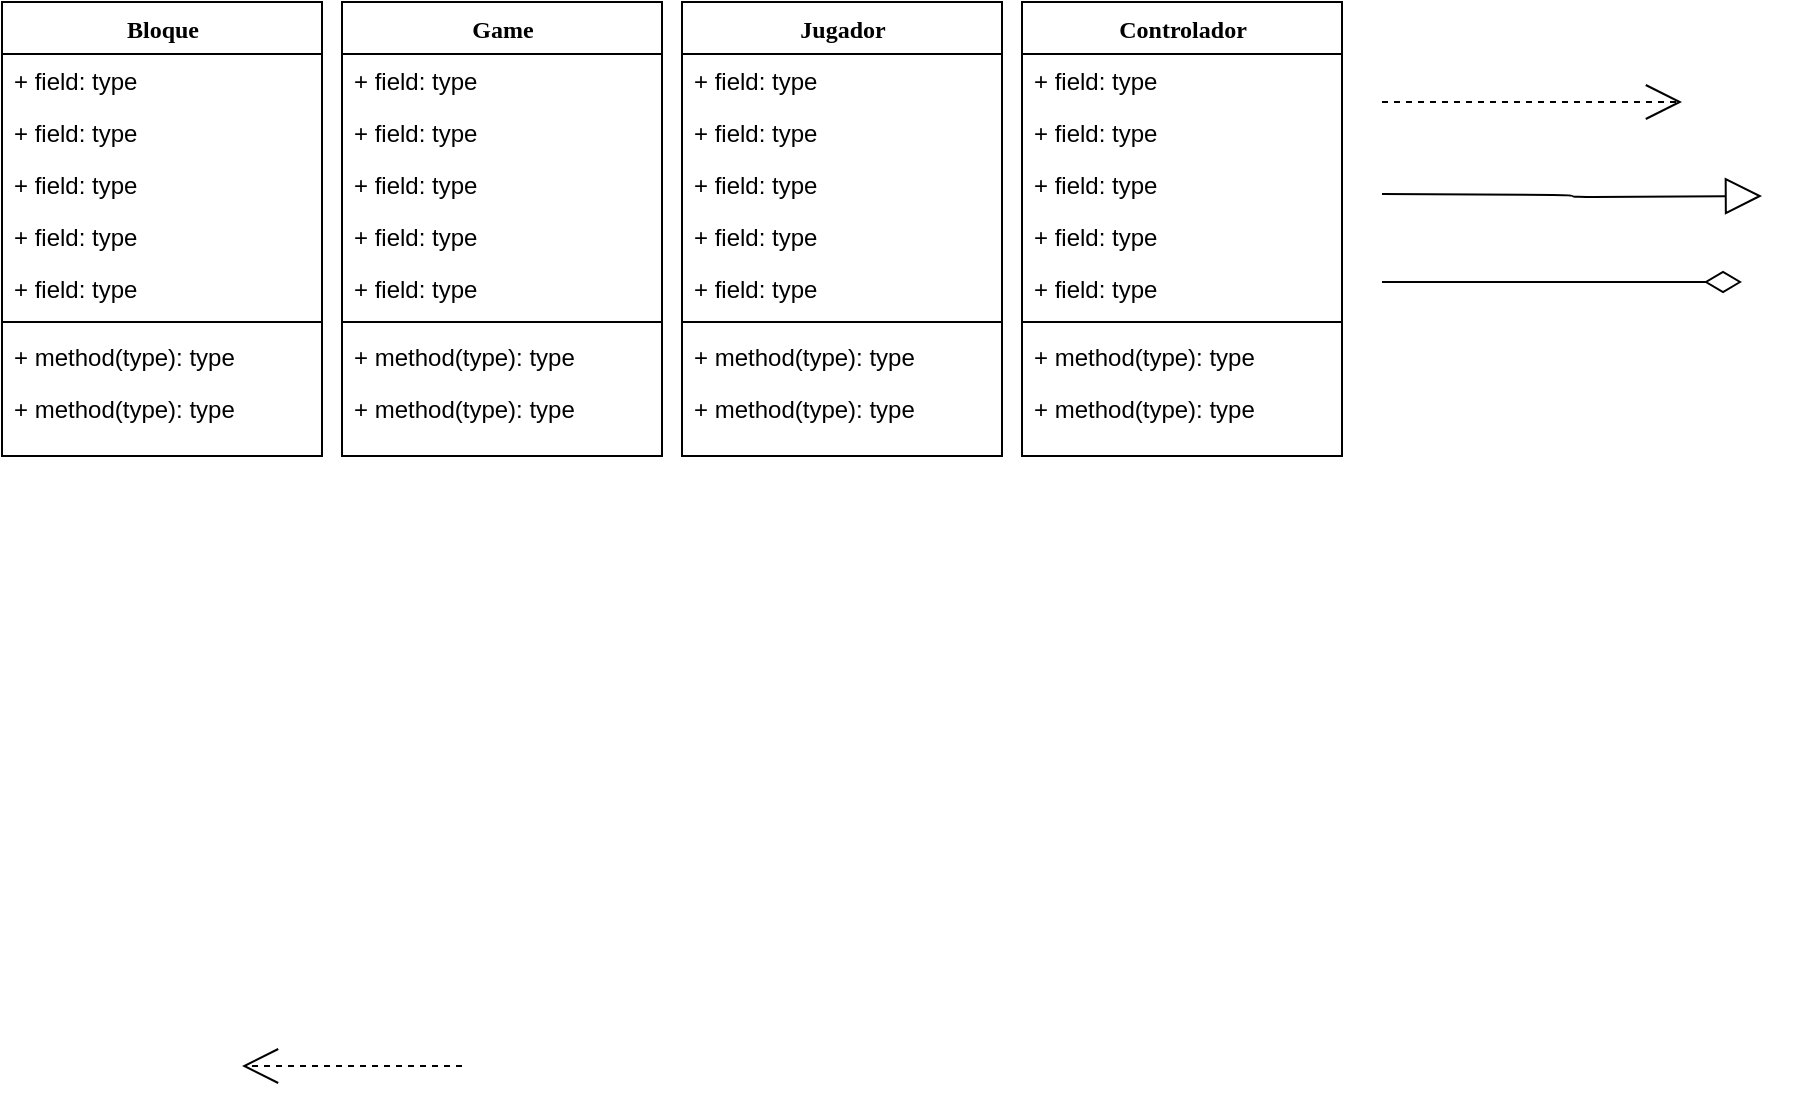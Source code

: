 <mxfile version="24.5.2" type="device">
  <diagram name="Page-1" id="9f46799a-70d6-7492-0946-bef42562c5a5">
    <mxGraphModel dx="1120" dy="474" grid="1" gridSize="10" guides="1" tooltips="1" connect="1" arrows="1" fold="1" page="1" pageScale="1" pageWidth="1100" pageHeight="850" background="none" math="0" shadow="0">
      <root>
        <mxCell id="0" />
        <mxCell id="1" parent="0" />
        <mxCell id="78961159f06e98e8-17" value="Bloque" style="swimlane;html=1;fontStyle=1;align=center;verticalAlign=top;childLayout=stackLayout;horizontal=1;startSize=26;horizontalStack=0;resizeParent=1;resizeLast=0;collapsible=1;marginBottom=0;swimlaneFillColor=#ffffff;rounded=0;shadow=0;comic=0;labelBackgroundColor=none;strokeWidth=1;fillColor=none;fontFamily=Verdana;fontSize=12" parent="1" vertex="1">
          <mxGeometry x="130" y="100" width="160" height="227" as="geometry" />
        </mxCell>
        <mxCell id="78961159f06e98e8-21" value="+ field: type" style="text;html=1;strokeColor=none;fillColor=none;align=left;verticalAlign=top;spacingLeft=4;spacingRight=4;whiteSpace=wrap;overflow=hidden;rotatable=0;points=[[0,0.5],[1,0.5]];portConstraint=eastwest;" parent="78961159f06e98e8-17" vertex="1">
          <mxGeometry y="26" width="160" height="26" as="geometry" />
        </mxCell>
        <mxCell id="78961159f06e98e8-23" value="+ field: type" style="text;html=1;strokeColor=none;fillColor=none;align=left;verticalAlign=top;spacingLeft=4;spacingRight=4;whiteSpace=wrap;overflow=hidden;rotatable=0;points=[[0,0.5],[1,0.5]];portConstraint=eastwest;" parent="78961159f06e98e8-17" vertex="1">
          <mxGeometry y="52" width="160" height="26" as="geometry" />
        </mxCell>
        <mxCell id="78961159f06e98e8-25" value="+ field: type" style="text;html=1;strokeColor=none;fillColor=none;align=left;verticalAlign=top;spacingLeft=4;spacingRight=4;whiteSpace=wrap;overflow=hidden;rotatable=0;points=[[0,0.5],[1,0.5]];portConstraint=eastwest;" parent="78961159f06e98e8-17" vertex="1">
          <mxGeometry y="78" width="160" height="26" as="geometry" />
        </mxCell>
        <mxCell id="78961159f06e98e8-26" value="+ field: type" style="text;html=1;strokeColor=none;fillColor=none;align=left;verticalAlign=top;spacingLeft=4;spacingRight=4;whiteSpace=wrap;overflow=hidden;rotatable=0;points=[[0,0.5],[1,0.5]];portConstraint=eastwest;" parent="78961159f06e98e8-17" vertex="1">
          <mxGeometry y="104" width="160" height="26" as="geometry" />
        </mxCell>
        <mxCell id="78961159f06e98e8-24" value="+ field: type" style="text;html=1;strokeColor=none;fillColor=none;align=left;verticalAlign=top;spacingLeft=4;spacingRight=4;whiteSpace=wrap;overflow=hidden;rotatable=0;points=[[0,0.5],[1,0.5]];portConstraint=eastwest;" parent="78961159f06e98e8-17" vertex="1">
          <mxGeometry y="130" width="160" height="26" as="geometry" />
        </mxCell>
        <mxCell id="78961159f06e98e8-19" value="" style="line;html=1;strokeWidth=1;fillColor=none;align=left;verticalAlign=middle;spacingTop=-1;spacingLeft=3;spacingRight=3;rotatable=0;labelPosition=right;points=[];portConstraint=eastwest;" parent="78961159f06e98e8-17" vertex="1">
          <mxGeometry y="156" width="160" height="8" as="geometry" />
        </mxCell>
        <mxCell id="78961159f06e98e8-20" value="+ method(type): type" style="text;html=1;strokeColor=none;fillColor=none;align=left;verticalAlign=top;spacingLeft=4;spacingRight=4;whiteSpace=wrap;overflow=hidden;rotatable=0;points=[[0,0.5],[1,0.5]];portConstraint=eastwest;" parent="78961159f06e98e8-17" vertex="1">
          <mxGeometry y="164" width="160" height="26" as="geometry" />
        </mxCell>
        <mxCell id="78961159f06e98e8-27" value="+ method(type): type" style="text;html=1;strokeColor=none;fillColor=none;align=left;verticalAlign=top;spacingLeft=4;spacingRight=4;whiteSpace=wrap;overflow=hidden;rotatable=0;points=[[0,0.5],[1,0.5]];portConstraint=eastwest;" parent="78961159f06e98e8-17" vertex="1">
          <mxGeometry y="190" width="160" height="26" as="geometry" />
        </mxCell>
        <mxCell id="78961159f06e98e8-122" style="edgeStyle=elbowEdgeStyle;html=1;labelBackgroundColor=none;startFill=0;startSize=8;endArrow=open;endFill=0;endSize=16;fontFamily=Verdana;fontSize=12;elbow=vertical;dashed=1;" parent="1" edge="1">
          <mxGeometry relative="1" as="geometry">
            <mxPoint x="820" y="150" as="sourcePoint" />
            <mxPoint x="970" y="150" as="targetPoint" />
          </mxGeometry>
        </mxCell>
        <mxCell id="78961159f06e98e8-129" style="edgeStyle=elbowEdgeStyle;html=1;labelBackgroundColor=none;startFill=0;startSize=8;endArrow=open;endFill=0;endSize=16;fontFamily=Verdana;fontSize=12;elbow=vertical;dashed=1;" parent="1" edge="1">
          <mxGeometry relative="1" as="geometry">
            <mxPoint x="360" y="632" as="sourcePoint" />
            <mxPoint x="250" y="632" as="targetPoint" />
          </mxGeometry>
        </mxCell>
        <mxCell id="78961159f06e98e8-127" style="edgeStyle=orthogonalEdgeStyle;html=1;labelBackgroundColor=none;startFill=0;startSize=8;endArrow=block;endFill=0;endSize=16;fontFamily=Verdana;fontSize=12;" parent="1" edge="1">
          <mxGeometry relative="1" as="geometry">
            <mxPoint x="820" y="196" as="sourcePoint" />
            <mxPoint x="1010" y="197" as="targetPoint" />
          </mxGeometry>
        </mxCell>
        <mxCell id="78961159f06e98e8-121" style="edgeStyle=elbowEdgeStyle;html=1;labelBackgroundColor=none;startFill=0;startSize=8;endArrow=diamondThin;endFill=0;endSize=16;fontFamily=Verdana;fontSize=12;elbow=vertical;" parent="1" edge="1">
          <mxGeometry relative="1" as="geometry">
            <mxPoint x="820" y="240" as="sourcePoint" />
            <mxPoint x="1000" y="240" as="targetPoint" />
          </mxGeometry>
        </mxCell>
        <mxCell id="TiaarAnpsX1QxhETifnk-1" value="Game" style="swimlane;html=1;fontStyle=1;align=center;verticalAlign=top;childLayout=stackLayout;horizontal=1;startSize=26;horizontalStack=0;resizeParent=1;resizeLast=0;collapsible=1;marginBottom=0;swimlaneFillColor=#ffffff;rounded=0;shadow=0;comic=0;labelBackgroundColor=none;strokeWidth=1;fillColor=none;fontFamily=Verdana;fontSize=12" vertex="1" parent="1">
          <mxGeometry x="300" y="100" width="160" height="227" as="geometry" />
        </mxCell>
        <mxCell id="TiaarAnpsX1QxhETifnk-2" value="+ field: type" style="text;html=1;strokeColor=none;fillColor=none;align=left;verticalAlign=top;spacingLeft=4;spacingRight=4;whiteSpace=wrap;overflow=hidden;rotatable=0;points=[[0,0.5],[1,0.5]];portConstraint=eastwest;" vertex="1" parent="TiaarAnpsX1QxhETifnk-1">
          <mxGeometry y="26" width="160" height="26" as="geometry" />
        </mxCell>
        <mxCell id="TiaarAnpsX1QxhETifnk-3" value="+ field: type" style="text;html=1;strokeColor=none;fillColor=none;align=left;verticalAlign=top;spacingLeft=4;spacingRight=4;whiteSpace=wrap;overflow=hidden;rotatable=0;points=[[0,0.5],[1,0.5]];portConstraint=eastwest;" vertex="1" parent="TiaarAnpsX1QxhETifnk-1">
          <mxGeometry y="52" width="160" height="26" as="geometry" />
        </mxCell>
        <mxCell id="TiaarAnpsX1QxhETifnk-4" value="+ field: type" style="text;html=1;strokeColor=none;fillColor=none;align=left;verticalAlign=top;spacingLeft=4;spacingRight=4;whiteSpace=wrap;overflow=hidden;rotatable=0;points=[[0,0.5],[1,0.5]];portConstraint=eastwest;" vertex="1" parent="TiaarAnpsX1QxhETifnk-1">
          <mxGeometry y="78" width="160" height="26" as="geometry" />
        </mxCell>
        <mxCell id="TiaarAnpsX1QxhETifnk-5" value="+ field: type" style="text;html=1;strokeColor=none;fillColor=none;align=left;verticalAlign=top;spacingLeft=4;spacingRight=4;whiteSpace=wrap;overflow=hidden;rotatable=0;points=[[0,0.5],[1,0.5]];portConstraint=eastwest;" vertex="1" parent="TiaarAnpsX1QxhETifnk-1">
          <mxGeometry y="104" width="160" height="26" as="geometry" />
        </mxCell>
        <mxCell id="TiaarAnpsX1QxhETifnk-6" value="+ field: type" style="text;html=1;strokeColor=none;fillColor=none;align=left;verticalAlign=top;spacingLeft=4;spacingRight=4;whiteSpace=wrap;overflow=hidden;rotatable=0;points=[[0,0.5],[1,0.5]];portConstraint=eastwest;" vertex="1" parent="TiaarAnpsX1QxhETifnk-1">
          <mxGeometry y="130" width="160" height="26" as="geometry" />
        </mxCell>
        <mxCell id="TiaarAnpsX1QxhETifnk-7" value="" style="line;html=1;strokeWidth=1;fillColor=none;align=left;verticalAlign=middle;spacingTop=-1;spacingLeft=3;spacingRight=3;rotatable=0;labelPosition=right;points=[];portConstraint=eastwest;" vertex="1" parent="TiaarAnpsX1QxhETifnk-1">
          <mxGeometry y="156" width="160" height="8" as="geometry" />
        </mxCell>
        <mxCell id="TiaarAnpsX1QxhETifnk-8" value="+ method(type): type" style="text;html=1;strokeColor=none;fillColor=none;align=left;verticalAlign=top;spacingLeft=4;spacingRight=4;whiteSpace=wrap;overflow=hidden;rotatable=0;points=[[0,0.5],[1,0.5]];portConstraint=eastwest;" vertex="1" parent="TiaarAnpsX1QxhETifnk-1">
          <mxGeometry y="164" width="160" height="26" as="geometry" />
        </mxCell>
        <mxCell id="TiaarAnpsX1QxhETifnk-9" value="+ method(type): type" style="text;html=1;strokeColor=none;fillColor=none;align=left;verticalAlign=top;spacingLeft=4;spacingRight=4;whiteSpace=wrap;overflow=hidden;rotatable=0;points=[[0,0.5],[1,0.5]];portConstraint=eastwest;" vertex="1" parent="TiaarAnpsX1QxhETifnk-1">
          <mxGeometry y="190" width="160" height="26" as="geometry" />
        </mxCell>
        <mxCell id="TiaarAnpsX1QxhETifnk-10" value="Controlador" style="swimlane;html=1;fontStyle=1;align=center;verticalAlign=top;childLayout=stackLayout;horizontal=1;startSize=26;horizontalStack=0;resizeParent=1;resizeLast=0;collapsible=1;marginBottom=0;swimlaneFillColor=#ffffff;rounded=0;shadow=0;comic=0;labelBackgroundColor=none;strokeWidth=1;fillColor=none;fontFamily=Verdana;fontSize=12" vertex="1" parent="1">
          <mxGeometry x="640" y="100" width="160" height="227" as="geometry" />
        </mxCell>
        <mxCell id="TiaarAnpsX1QxhETifnk-11" value="+ field: type" style="text;html=1;strokeColor=none;fillColor=none;align=left;verticalAlign=top;spacingLeft=4;spacingRight=4;whiteSpace=wrap;overflow=hidden;rotatable=0;points=[[0,0.5],[1,0.5]];portConstraint=eastwest;" vertex="1" parent="TiaarAnpsX1QxhETifnk-10">
          <mxGeometry y="26" width="160" height="26" as="geometry" />
        </mxCell>
        <mxCell id="TiaarAnpsX1QxhETifnk-12" value="+ field: type" style="text;html=1;strokeColor=none;fillColor=none;align=left;verticalAlign=top;spacingLeft=4;spacingRight=4;whiteSpace=wrap;overflow=hidden;rotatable=0;points=[[0,0.5],[1,0.5]];portConstraint=eastwest;" vertex="1" parent="TiaarAnpsX1QxhETifnk-10">
          <mxGeometry y="52" width="160" height="26" as="geometry" />
        </mxCell>
        <mxCell id="TiaarAnpsX1QxhETifnk-13" value="+ field: type" style="text;html=1;strokeColor=none;fillColor=none;align=left;verticalAlign=top;spacingLeft=4;spacingRight=4;whiteSpace=wrap;overflow=hidden;rotatable=0;points=[[0,0.5],[1,0.5]];portConstraint=eastwest;" vertex="1" parent="TiaarAnpsX1QxhETifnk-10">
          <mxGeometry y="78" width="160" height="26" as="geometry" />
        </mxCell>
        <mxCell id="TiaarAnpsX1QxhETifnk-14" value="+ field: type" style="text;html=1;strokeColor=none;fillColor=none;align=left;verticalAlign=top;spacingLeft=4;spacingRight=4;whiteSpace=wrap;overflow=hidden;rotatable=0;points=[[0,0.5],[1,0.5]];portConstraint=eastwest;" vertex="1" parent="TiaarAnpsX1QxhETifnk-10">
          <mxGeometry y="104" width="160" height="26" as="geometry" />
        </mxCell>
        <mxCell id="TiaarAnpsX1QxhETifnk-15" value="+ field: type" style="text;html=1;strokeColor=none;fillColor=none;align=left;verticalAlign=top;spacingLeft=4;spacingRight=4;whiteSpace=wrap;overflow=hidden;rotatable=0;points=[[0,0.5],[1,0.5]];portConstraint=eastwest;" vertex="1" parent="TiaarAnpsX1QxhETifnk-10">
          <mxGeometry y="130" width="160" height="26" as="geometry" />
        </mxCell>
        <mxCell id="TiaarAnpsX1QxhETifnk-16" value="" style="line;html=1;strokeWidth=1;fillColor=none;align=left;verticalAlign=middle;spacingTop=-1;spacingLeft=3;spacingRight=3;rotatable=0;labelPosition=right;points=[];portConstraint=eastwest;" vertex="1" parent="TiaarAnpsX1QxhETifnk-10">
          <mxGeometry y="156" width="160" height="8" as="geometry" />
        </mxCell>
        <mxCell id="TiaarAnpsX1QxhETifnk-17" value="+ method(type): type" style="text;html=1;strokeColor=none;fillColor=none;align=left;verticalAlign=top;spacingLeft=4;spacingRight=4;whiteSpace=wrap;overflow=hidden;rotatable=0;points=[[0,0.5],[1,0.5]];portConstraint=eastwest;" vertex="1" parent="TiaarAnpsX1QxhETifnk-10">
          <mxGeometry y="164" width="160" height="26" as="geometry" />
        </mxCell>
        <mxCell id="TiaarAnpsX1QxhETifnk-18" value="+ method(type): type" style="text;html=1;strokeColor=none;fillColor=none;align=left;verticalAlign=top;spacingLeft=4;spacingRight=4;whiteSpace=wrap;overflow=hidden;rotatable=0;points=[[0,0.5],[1,0.5]];portConstraint=eastwest;" vertex="1" parent="TiaarAnpsX1QxhETifnk-10">
          <mxGeometry y="190" width="160" height="26" as="geometry" />
        </mxCell>
        <mxCell id="TiaarAnpsX1QxhETifnk-19" value="Jugador" style="swimlane;html=1;fontStyle=1;align=center;verticalAlign=top;childLayout=stackLayout;horizontal=1;startSize=26;horizontalStack=0;resizeParent=1;resizeLast=0;collapsible=1;marginBottom=0;swimlaneFillColor=#ffffff;rounded=0;shadow=0;comic=0;labelBackgroundColor=none;strokeWidth=1;fillColor=none;fontFamily=Verdana;fontSize=12" vertex="1" parent="1">
          <mxGeometry x="470" y="100" width="160" height="227" as="geometry" />
        </mxCell>
        <mxCell id="TiaarAnpsX1QxhETifnk-20" value="+ field: type" style="text;html=1;strokeColor=none;fillColor=none;align=left;verticalAlign=top;spacingLeft=4;spacingRight=4;whiteSpace=wrap;overflow=hidden;rotatable=0;points=[[0,0.5],[1,0.5]];portConstraint=eastwest;" vertex="1" parent="TiaarAnpsX1QxhETifnk-19">
          <mxGeometry y="26" width="160" height="26" as="geometry" />
        </mxCell>
        <mxCell id="TiaarAnpsX1QxhETifnk-21" value="+ field: type" style="text;html=1;strokeColor=none;fillColor=none;align=left;verticalAlign=top;spacingLeft=4;spacingRight=4;whiteSpace=wrap;overflow=hidden;rotatable=0;points=[[0,0.5],[1,0.5]];portConstraint=eastwest;" vertex="1" parent="TiaarAnpsX1QxhETifnk-19">
          <mxGeometry y="52" width="160" height="26" as="geometry" />
        </mxCell>
        <mxCell id="TiaarAnpsX1QxhETifnk-22" value="+ field: type" style="text;html=1;strokeColor=none;fillColor=none;align=left;verticalAlign=top;spacingLeft=4;spacingRight=4;whiteSpace=wrap;overflow=hidden;rotatable=0;points=[[0,0.5],[1,0.5]];portConstraint=eastwest;" vertex="1" parent="TiaarAnpsX1QxhETifnk-19">
          <mxGeometry y="78" width="160" height="26" as="geometry" />
        </mxCell>
        <mxCell id="TiaarAnpsX1QxhETifnk-23" value="+ field: type" style="text;html=1;strokeColor=none;fillColor=none;align=left;verticalAlign=top;spacingLeft=4;spacingRight=4;whiteSpace=wrap;overflow=hidden;rotatable=0;points=[[0,0.5],[1,0.5]];portConstraint=eastwest;" vertex="1" parent="TiaarAnpsX1QxhETifnk-19">
          <mxGeometry y="104" width="160" height="26" as="geometry" />
        </mxCell>
        <mxCell id="TiaarAnpsX1QxhETifnk-24" value="+ field: type" style="text;html=1;strokeColor=none;fillColor=none;align=left;verticalAlign=top;spacingLeft=4;spacingRight=4;whiteSpace=wrap;overflow=hidden;rotatable=0;points=[[0,0.5],[1,0.5]];portConstraint=eastwest;" vertex="1" parent="TiaarAnpsX1QxhETifnk-19">
          <mxGeometry y="130" width="160" height="26" as="geometry" />
        </mxCell>
        <mxCell id="TiaarAnpsX1QxhETifnk-25" value="" style="line;html=1;strokeWidth=1;fillColor=none;align=left;verticalAlign=middle;spacingTop=-1;spacingLeft=3;spacingRight=3;rotatable=0;labelPosition=right;points=[];portConstraint=eastwest;" vertex="1" parent="TiaarAnpsX1QxhETifnk-19">
          <mxGeometry y="156" width="160" height="8" as="geometry" />
        </mxCell>
        <mxCell id="TiaarAnpsX1QxhETifnk-26" value="+ method(type): type" style="text;html=1;strokeColor=none;fillColor=none;align=left;verticalAlign=top;spacingLeft=4;spacingRight=4;whiteSpace=wrap;overflow=hidden;rotatable=0;points=[[0,0.5],[1,0.5]];portConstraint=eastwest;" vertex="1" parent="TiaarAnpsX1QxhETifnk-19">
          <mxGeometry y="164" width="160" height="26" as="geometry" />
        </mxCell>
        <mxCell id="TiaarAnpsX1QxhETifnk-27" value="+ method(type): type" style="text;html=1;strokeColor=none;fillColor=none;align=left;verticalAlign=top;spacingLeft=4;spacingRight=4;whiteSpace=wrap;overflow=hidden;rotatable=0;points=[[0,0.5],[1,0.5]];portConstraint=eastwest;" vertex="1" parent="TiaarAnpsX1QxhETifnk-19">
          <mxGeometry y="190" width="160" height="26" as="geometry" />
        </mxCell>
      </root>
    </mxGraphModel>
  </diagram>
</mxfile>
